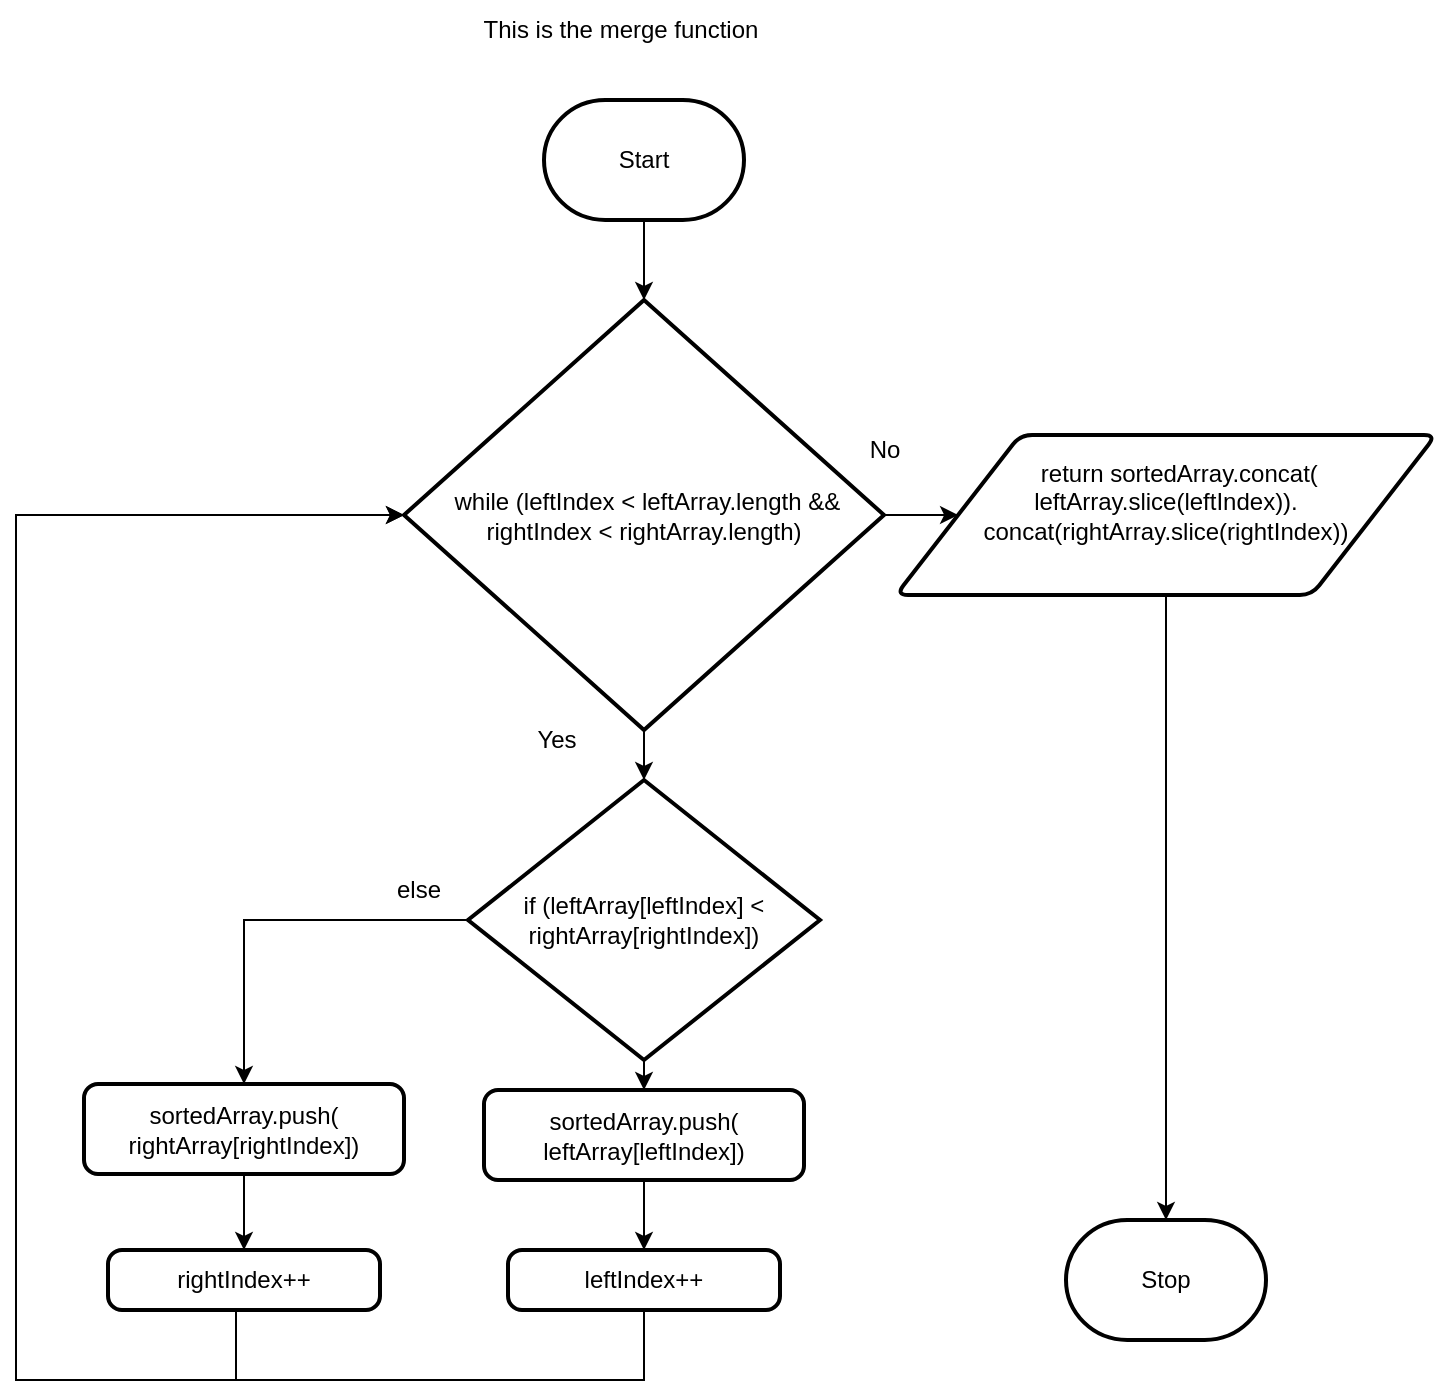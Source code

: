<mxfile>
    <diagram id="bRU7mUVtYZOrT-nlCsO5" name="Page-1">
        <mxGraphModel dx="1810" dy="1097" grid="1" gridSize="10" guides="1" tooltips="1" connect="1" arrows="1" fold="1" page="1" pageScale="1" pageWidth="827" pageHeight="1169" math="0" shadow="0">
            <root>
                <mxCell id="0"/>
                <mxCell id="1" parent="0"/>
                <mxCell id="20" style="edgeStyle=none;html=1;" edge="1" parent="1" source="3" target="6">
                    <mxGeometry relative="1" as="geometry"/>
                </mxCell>
                <mxCell id="3" value="Start" style="strokeWidth=2;html=1;shape=mxgraph.flowchart.terminator;whiteSpace=wrap;" vertex="1" parent="1">
                    <mxGeometry x="364" y="70" width="100" height="60" as="geometry"/>
                </mxCell>
                <mxCell id="22" style="edgeStyle=none;html=1;exitX=1;exitY=0.5;exitDx=0;exitDy=0;exitPerimeter=0;" edge="1" parent="1" source="6" target="21">
                    <mxGeometry relative="1" as="geometry"/>
                </mxCell>
                <mxCell id="26" style="edgeStyle=none;html=1;exitX=0.5;exitY=1;exitDx=0;exitDy=0;exitPerimeter=0;" edge="1" parent="1" source="6" target="24">
                    <mxGeometry relative="1" as="geometry"/>
                </mxCell>
                <mxCell id="6" value="&amp;nbsp;while (leftIndex &amp;lt; leftArray.length &amp;amp;&amp;amp; rightIndex &amp;lt; rightArray.length)" style="strokeWidth=2;html=1;shape=mxgraph.flowchart.decision;whiteSpace=wrap;" vertex="1" parent="1">
                    <mxGeometry x="294" y="170" width="240" height="215" as="geometry"/>
                </mxCell>
                <mxCell id="19" value="Stop" style="strokeWidth=2;html=1;shape=mxgraph.flowchart.terminator;whiteSpace=wrap;" vertex="1" parent="1">
                    <mxGeometry x="625" y="630" width="100" height="60" as="geometry"/>
                </mxCell>
                <mxCell id="31" style="edgeStyle=none;html=1;" edge="1" parent="1" source="21" target="19">
                    <mxGeometry relative="1" as="geometry"/>
                </mxCell>
                <mxCell id="21" value="&lt;div&gt;&amp;nbsp; &amp;nbsp; return sortedArray.concat(&lt;/div&gt;&lt;div&gt;leftArray.slice(leftIndex)).&lt;/div&gt;&lt;div&gt;concat(rightArray.slice(rightIndex))&lt;/div&gt;&lt;div&gt;&lt;br&gt;&lt;/div&gt;" style="shape=parallelogram;html=1;strokeWidth=2;perimeter=parallelogramPerimeter;whiteSpace=wrap;rounded=1;arcSize=12;size=0.23;" vertex="1" parent="1">
                    <mxGeometry x="540" y="237.5" width="270" height="80" as="geometry"/>
                </mxCell>
                <mxCell id="23" value="No" style="text;html=1;align=center;verticalAlign=middle;resizable=0;points=[];autosize=1;strokeColor=none;fillColor=none;rotation=0;" vertex="1" parent="1">
                    <mxGeometry x="514" y="230" width="40" height="30" as="geometry"/>
                </mxCell>
                <mxCell id="28" style="edgeStyle=none;html=1;" edge="1" parent="1" source="24" target="27">
                    <mxGeometry relative="1" as="geometry"/>
                </mxCell>
                <mxCell id="33" style="edgeStyle=orthogonalEdgeStyle;html=1;entryX=0.5;entryY=0;entryDx=0;entryDy=0;rounded=0;" edge="1" parent="1" source="24" target="35">
                    <mxGeometry relative="1" as="geometry">
                        <mxPoint x="250" y="480.0" as="targetPoint"/>
                    </mxGeometry>
                </mxCell>
                <mxCell id="24" value="if (leftArray[leftIndex] &amp;lt; rightArray[rightIndex])" style="strokeWidth=2;html=1;shape=mxgraph.flowchart.decision;whiteSpace=wrap;" vertex="1" parent="1">
                    <mxGeometry x="326" y="410" width="176" height="140" as="geometry"/>
                </mxCell>
                <mxCell id="30" value="" style="edgeStyle=none;html=1;" edge="1" parent="1" source="27" target="29">
                    <mxGeometry relative="1" as="geometry"/>
                </mxCell>
                <mxCell id="27" value="&lt;div&gt;sortedArray.push(&lt;/div&gt;&lt;div&gt;leftArray[leftIndex])&lt;/div&gt;" style="rounded=1;whiteSpace=wrap;html=1;absoluteArcSize=1;arcSize=14;strokeWidth=2;" vertex="1" parent="1">
                    <mxGeometry x="334" y="565" width="160" height="45" as="geometry"/>
                </mxCell>
                <mxCell id="39" style="edgeStyle=orthogonalEdgeStyle;rounded=0;html=1;entryX=0;entryY=0.5;entryDx=0;entryDy=0;entryPerimeter=0;" edge="1" parent="1" source="29" target="6">
                    <mxGeometry relative="1" as="geometry">
                        <Array as="points">
                            <mxPoint x="414" y="710"/>
                            <mxPoint x="100" y="710"/>
                            <mxPoint x="100" y="278"/>
                        </Array>
                    </mxGeometry>
                </mxCell>
                <mxCell id="29" value="&lt;div&gt;leftIndex++&lt;/div&gt;" style="rounded=1;whiteSpace=wrap;html=1;absoluteArcSize=1;arcSize=14;strokeWidth=2;" vertex="1" parent="1">
                    <mxGeometry x="346" y="645" width="136" height="30" as="geometry"/>
                </mxCell>
                <mxCell id="32" value="Yes" style="text;html=1;align=center;verticalAlign=middle;resizable=0;points=[];autosize=1;strokeColor=none;fillColor=none;" vertex="1" parent="1">
                    <mxGeometry x="350" y="375" width="40" height="30" as="geometry"/>
                </mxCell>
                <mxCell id="34" value="else" style="text;html=1;align=center;verticalAlign=middle;resizable=0;points=[];autosize=1;strokeColor=none;fillColor=none;" vertex="1" parent="1">
                    <mxGeometry x="276" y="450" width="50" height="30" as="geometry"/>
                </mxCell>
                <mxCell id="37" value="" style="edgeStyle=orthogonalEdgeStyle;rounded=0;html=1;" edge="1" parent="1" source="35" target="36">
                    <mxGeometry relative="1" as="geometry"/>
                </mxCell>
                <mxCell id="35" value="&lt;div&gt;sortedArray.push(&lt;/div&gt;&lt;div&gt;rightArray[rightIndex])&lt;/div&gt;" style="rounded=1;whiteSpace=wrap;html=1;absoluteArcSize=1;arcSize=14;strokeWidth=2;" vertex="1" parent="1">
                    <mxGeometry x="134" y="562" width="160" height="45" as="geometry"/>
                </mxCell>
                <mxCell id="38" style="edgeStyle=orthogonalEdgeStyle;rounded=0;html=1;entryX=0;entryY=0.5;entryDx=0;entryDy=0;entryPerimeter=0;" edge="1" parent="1" source="36" target="6">
                    <mxGeometry relative="1" as="geometry">
                        <Array as="points">
                            <mxPoint x="210" y="710"/>
                            <mxPoint x="100" y="710"/>
                            <mxPoint x="100" y="278"/>
                        </Array>
                    </mxGeometry>
                </mxCell>
                <mxCell id="36" value="&lt;div&gt;rightIndex++&lt;/div&gt;" style="rounded=1;whiteSpace=wrap;html=1;absoluteArcSize=1;arcSize=14;strokeWidth=2;" vertex="1" parent="1">
                    <mxGeometry x="146" y="645" width="136" height="30" as="geometry"/>
                </mxCell>
                <mxCell id="40" value="This is the merge function" style="text;html=1;align=center;verticalAlign=middle;resizable=0;points=[];autosize=1;strokeColor=none;fillColor=none;" vertex="1" parent="1">
                    <mxGeometry x="322" y="20" width="160" height="30" as="geometry"/>
                </mxCell>
            </root>
        </mxGraphModel>
    </diagram>
</mxfile>